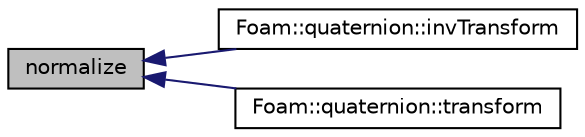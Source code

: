digraph "normalize"
{
  bgcolor="transparent";
  edge [fontname="Helvetica",fontsize="10",labelfontname="Helvetica",labelfontsize="10"];
  node [fontname="Helvetica",fontsize="10",shape=record];
  rankdir="LR";
  Node1 [label="normalize",height=0.2,width=0.4,color="black", fillcolor="grey75", style="filled", fontcolor="black"];
  Node1 -> Node2 [dir="back",color="midnightblue",fontsize="10",style="solid",fontname="Helvetica"];
  Node2 [label="Foam::quaternion::invTransform",height=0.2,width=0.4,color="black",URL="$a02040.html#a229075ee4dabb9765ba2dc990ea52d55",tooltip="Rotate the given quaternion anti-clockwise (and normalize) "];
  Node1 -> Node3 [dir="back",color="midnightblue",fontsize="10",style="solid",fontname="Helvetica"];
  Node3 [label="Foam::quaternion::transform",height=0.2,width=0.4,color="black",URL="$a02040.html#a1bfd4992e487aeb733ed780e7f1bddf7",tooltip="Rotate the given quaternion (and normalize) "];
}

